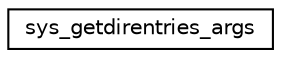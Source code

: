 digraph "Graphical Class Hierarchy"
{
 // LATEX_PDF_SIZE
  edge [fontname="Helvetica",fontsize="10",labelfontname="Helvetica",labelfontsize="10"];
  node [fontname="Helvetica",fontsize="10",shape=record];
  rankdir="LR";
  Node0 [label="sys_getdirentries_args",height=0.2,width=0.4,color="black", fillcolor="white", style="filled",URL="$structsys__getdirentries__args.html",tooltip=" "];
}
